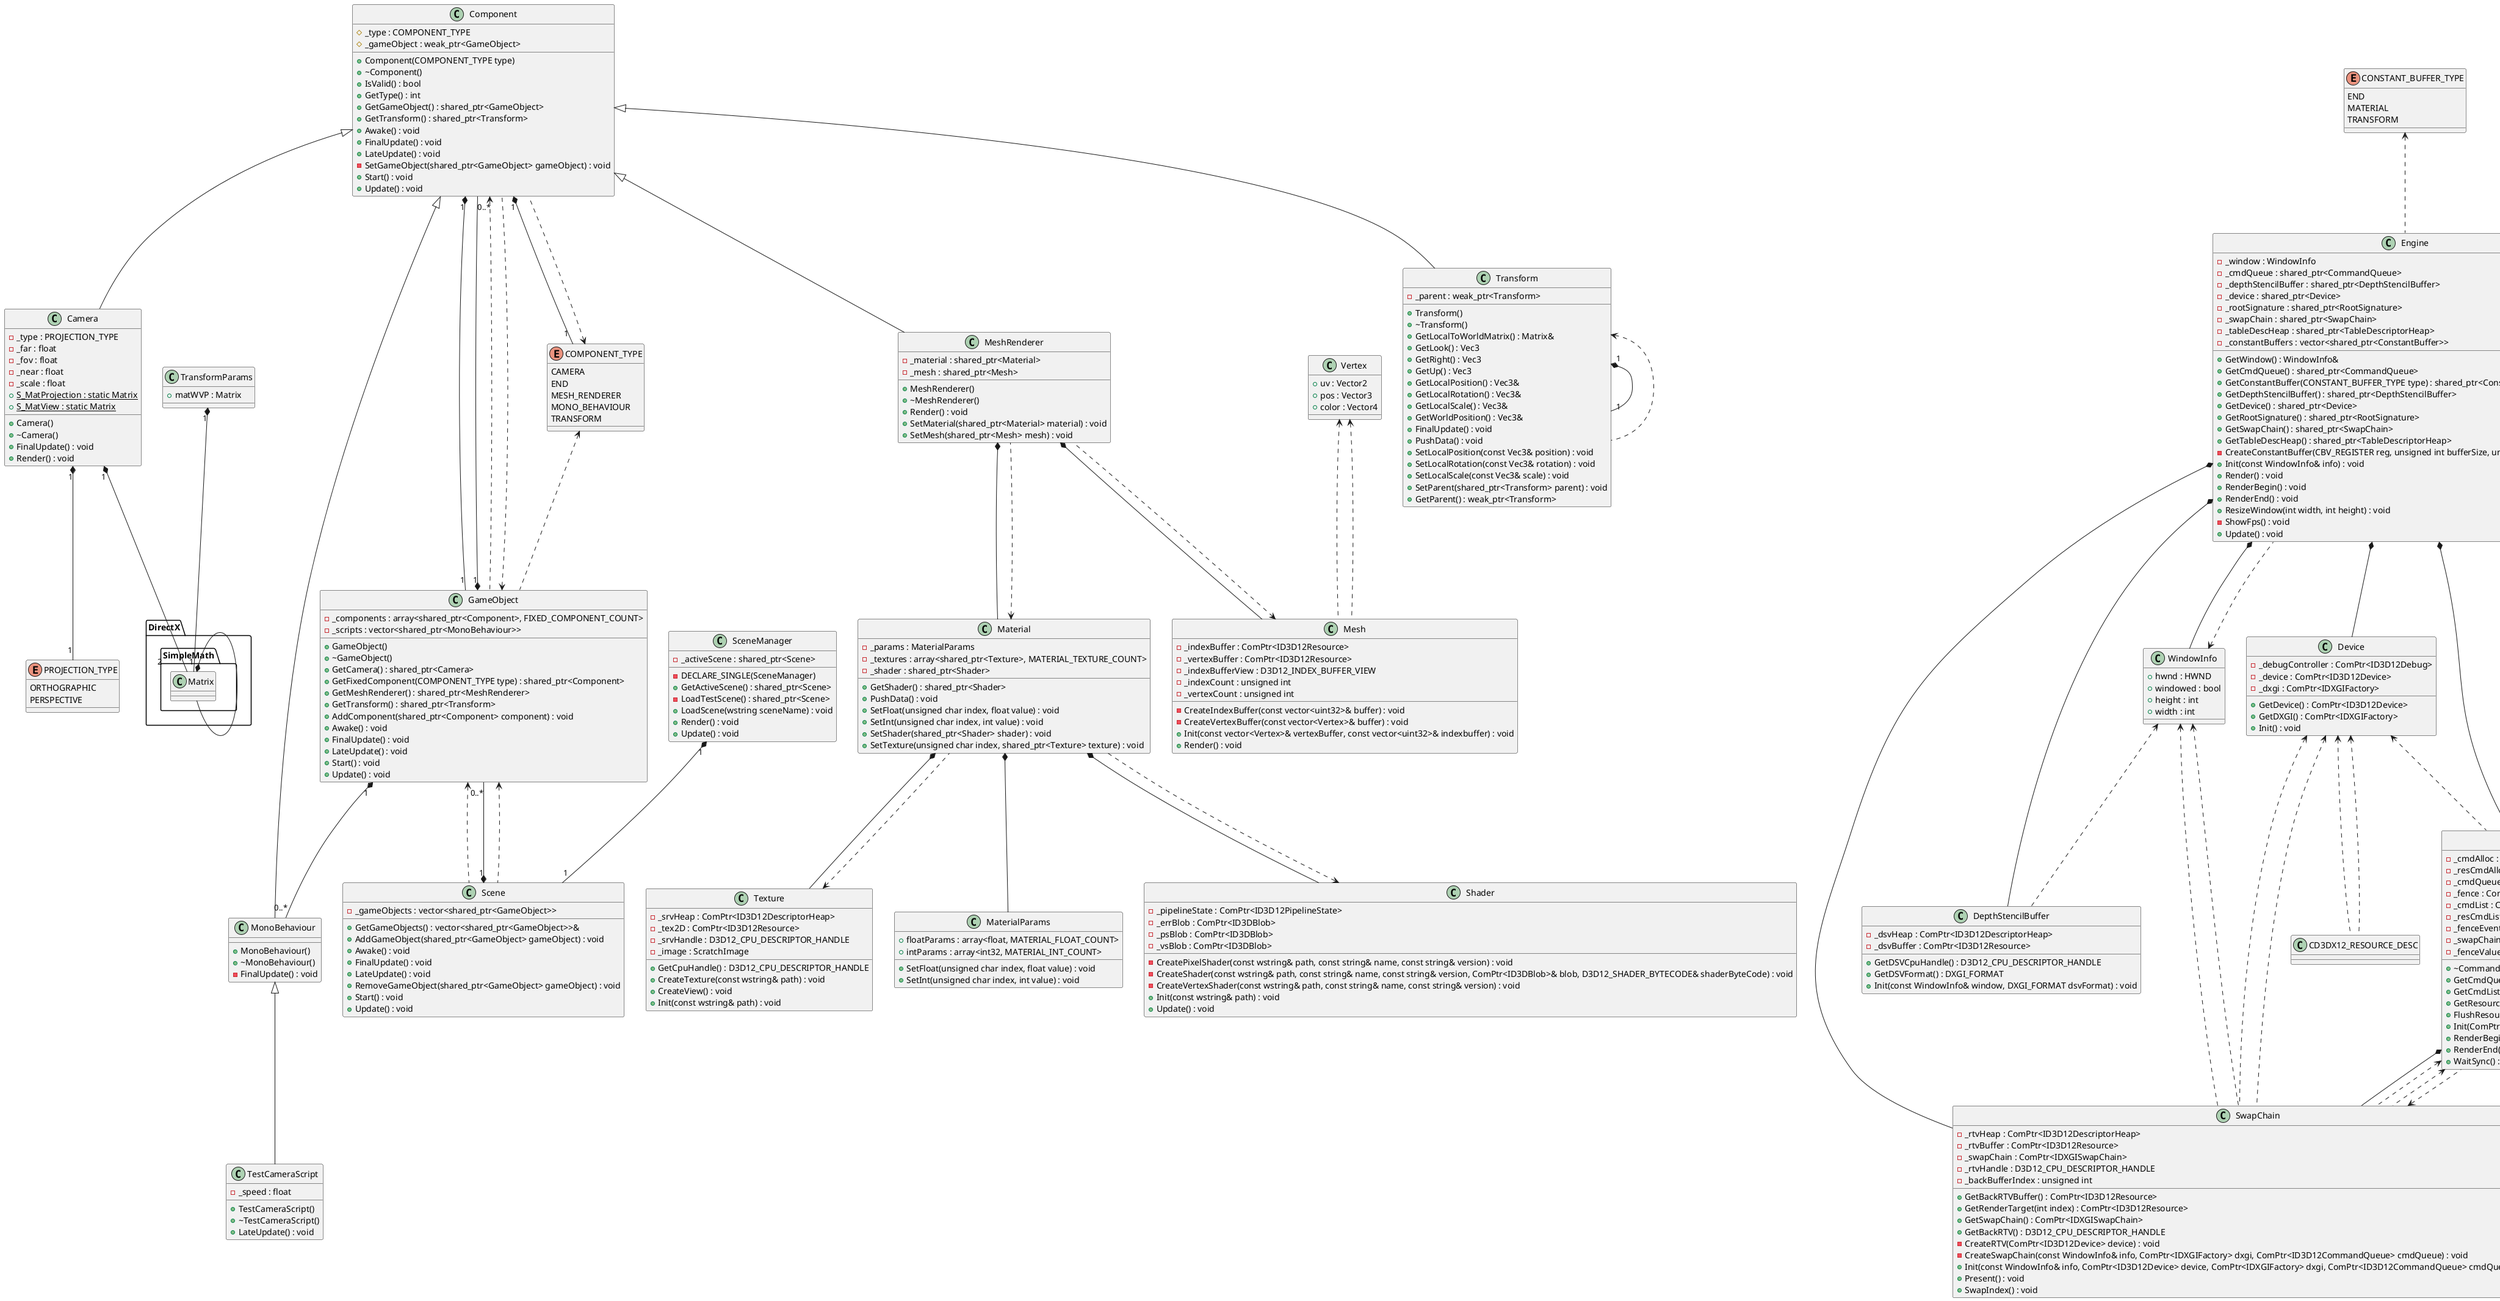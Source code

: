 @startuml





/' Objects '/

class Camera {
	+Camera()
	+~Camera()
	-_type : PROJECTION_TYPE
	-_far : float
	-_fov : float
	-_near : float
	-_scale : float
	+{static} S_MatProjection : static Matrix
	+{static} S_MatView : static Matrix
	+FinalUpdate() : void
	+Render() : void
}


class CommandQueue {
	+~CommandQueue()
	-_cmdAlloc : ComPtr<ID3D12CommandAllocator>
	-_resCmdAlloc : ComPtr<ID3D12CommandAllocator>
	+GetCmdQueue() : ComPtr<ID3D12CommandQueue>
	-_cmdQueue : ComPtr<ID3D12CommandQueue>
	-_fence : ComPtr<ID3D12Fence>
	+GetCmdList() : ComPtr<ID3D12GraphicsCommandList>
	+GetResourceCmdList() : ComPtr<ID3D12GraphicsCommandList>
	-_cmdList : ComPtr<ID3D12GraphicsCommandList>
	-_resCmdList : ComPtr<ID3D12GraphicsCommandList>
	-_fenceEvent : HANDLE
	-_swapChain : shared_ptr<SwapChain>
	-_fenceValue : unsigned int
	+FlushResourceCommandQueue() : void
	+Init(ComPtr<ID3D12Device> device, shared_ptr<SwapChain> swapChain) : void
	+RenderBegin(const D3D12_VIEWPORT* vp, const D3D12_RECT* rect) : void
	+RenderEnd() : void
	+WaitSync() : void
}


class Component {
	+Component(COMPONENT_TYPE type)
	+~Component()
	#_type : COMPONENT_TYPE
	+IsValid() : bool
	+GetType() : int
	+GetGameObject() : shared_ptr<GameObject>
	+GetTransform() : shared_ptr<Transform>
	+Awake() : void
	+FinalUpdate() : void
	+LateUpdate() : void
	-SetGameObject(shared_ptr<GameObject> gameObject) : void
	+Start() : void
	+Update() : void
	#_gameObject : weak_ptr<GameObject>
}


class ConstantBuffer {
	+ConstantBuffer()
	+~ConstantBuffer()
	-_mappedBuffer : BYTE*
	-_cbvHeap : ComPtr<ID3D12DescriptorHeap>
	-_cbvBuffer : ComPtr<ID3D12Resource>
	+GetCpuHandle(unsigned int index) : D3D12_CPU_DESCRIPTOR_HANDLE
	+GetGpuVirtualAddress(unsigned int index) : D3D12_GPU_VIRTUAL_ADDRESS
	-_currentIndex : unsigned int
	-_elementCount : unsigned int
	-_elementSize : unsigned int
	-_handleIncrementSize : unsigned int
	+Clear() : void
	-CreateBuffer() : void
	-CreateView() : void
	+Init(CBV_REGISTER reg, unsigned int size, unsigned int count) : void
	+PushData(void* buffer, unsigned int size) : void
}


class DepthStencilBuffer {
	-_dsvHeap : ComPtr<ID3D12DescriptorHeap>
	-_dsvBuffer : ComPtr<ID3D12Resource>
	+GetDSVCpuHandle() : D3D12_CPU_DESCRIPTOR_HANDLE
	+GetDSVFormat() : DXGI_FORMAT
	+Init(const WindowInfo& window, DXGI_FORMAT dsvFormat) : void
}


class Device {
	-_debugController : ComPtr<ID3D12Debug>
	+GetDevice() : ComPtr<ID3D12Device>
	-_device : ComPtr<ID3D12Device>
	+GetDXGI() : ComPtr<IDXGIFactory>
	-_dxgi : ComPtr<IDXGIFactory>
	+Init() : void
}


class Engine {
	-_window : WindowInfo
	+GetWindow() : WindowInfo&
	+GetCmdQueue() : shared_ptr<CommandQueue>
	-_cmdQueue : shared_ptr<CommandQueue>
	+GetConstantBuffer(CONSTANT_BUFFER_TYPE type) : shared_ptr<ConstantBuffer>
	+GetDepthStencilBuffer() : shared_ptr<DepthStencilBuffer>
	-_depthStencilBuffer : shared_ptr<DepthStencilBuffer>
	+GetDevice() : shared_ptr<Device>
	-_device : shared_ptr<Device>
	+GetRootSignature() : shared_ptr<RootSignature>
	-_rootSignature : shared_ptr<RootSignature>
	+GetSwapChain() : shared_ptr<SwapChain>
	-_swapChain : shared_ptr<SwapChain>
	+GetTableDescHeap() : shared_ptr<TableDescriptorHeap>
	-_tableDescHeap : shared_ptr<TableDescriptorHeap>
	-_constantBuffers : vector<shared_ptr<ConstantBuffer>>
	-CreateConstantBuffer(CBV_REGISTER reg, unsigned int bufferSize, unsigned int count) : void
	+Init(const WindowInfo& info) : void
	+Render() : void
	+RenderBegin() : void
	+RenderEnd() : void
	+ResizeWindow(int width, int height) : void
	-ShowFps() : void
	+Update() : void
}


class GameObject {
	+GameObject()
	+~GameObject()
	-_components : array<shared_ptr<Component>, FIXED_COMPONENT_COUNT>
	+GetCamera() : shared_ptr<Camera>
	+GetFixedComponent(COMPONENT_TYPE type) : shared_ptr<Component>
	+GetMeshRenderer() : shared_ptr<MeshRenderer>
	+GetTransform() : shared_ptr<Transform>
	-_scripts : vector<shared_ptr<MonoBehaviour>>
	+AddComponent(shared_ptr<Component> component) : void
	+Awake() : void
	+FinalUpdate() : void
	+LateUpdate() : void
	+Start() : void
	+Update() : void
}


class Input {
	-DECLARE_SINGLE(Input)
	-_hwnd : HWND
	+GetButton(KEY_TYPE key) : bool
	+GetButtonDown(KEY_TYPE key) : bool
	+GetButtonUp(KEY_TYPE key) : bool
	-GetState(KEY_TYPE key) : int
	-_states : vector<KEY_STATE>
	+Init(HWND hwnd) : void
	+Update() : void
}


class Material {
	-_params : MaterialParams
	-_textures : array<shared_ptr<Texture>, MATERIAL_TEXTURE_COUNT>
	+GetShader() : shared_ptr<Shader>
	-_shader : shared_ptr<Shader>
	+PushData() : void
	+SetFloat(unsigned char index, float value) : void
	+SetInt(unsigned char index, int value) : void
	+SetShader(shared_ptr<Shader> shader) : void
	+SetTexture(unsigned char index, shared_ptr<Texture> texture) : void
}


class Mesh {
	-_indexBuffer : ComPtr<ID3D12Resource>
	-_vertexBuffer : ComPtr<ID3D12Resource>
	-_indexBufferView : D3D12_INDEX_BUFFER_VIEW
	-_indexCount : unsigned int
	-_vertexCount : unsigned int
	-CreateIndexBuffer(const vector<uint32>& buffer) : void
	-CreateVertexBuffer(const vector<Vertex>& buffer) : void
	+Init(const vector<Vertex>& vertexBuffer, const vector<uint32>& indexbuffer) : void
	+Render() : void
}


class MeshRenderer {
	+MeshRenderer()
	+~MeshRenderer()
	-_material : shared_ptr<Material>
	-_mesh : shared_ptr<Mesh>
	+Render() : void
	+SetMaterial(shared_ptr<Material> material) : void
	+SetMesh(shared_ptr<Mesh> mesh) : void
}


class MonoBehaviour {
	+MonoBehaviour()
	+~MonoBehaviour()
	-FinalUpdate() : void
}


class RootSignature {
	+GetSignature() : ComPtr<ID3D12RootSignature>
	-_signature : ComPtr<ID3D12RootSignature>
	-_samplerDesc : D3D12_STATIC_SAMPLER_DESC
	-CreateRootSignature() : void
	-CreateSamplerDesc() : void
	+Init() : void
}


class Scene {
	-_gameObjects : vector<shared_ptr<GameObject>>
	+GetGameObjects() : vector<shared_ptr<GameObject>>&
	+AddGameObject(shared_ptr<GameObject> gameObject) : void
	+Awake() : void
	+FinalUpdate() : void
	+LateUpdate() : void
	+RemoveGameObject(shared_ptr<GameObject> gameObject) : void
	+Start() : void
	+Update() : void
}


class SceneManager {
	-DECLARE_SINGLE(SceneManager)
	+GetActiveScene() : shared_ptr<Scene>
	-LoadTestScene() : shared_ptr<Scene>
	-_activeScene : shared_ptr<Scene>
	+LoadScene(wstring sceneName) : void
	+Render() : void
	+Update() : void
}


class Shader {
	-_pipelineState : ComPtr<ID3D12PipelineState>
	-_errBlob : ComPtr<ID3DBlob>
	-_psBlob : ComPtr<ID3DBlob>
	-_vsBlob : ComPtr<ID3DBlob>
	-CreatePixelShader(const wstring& path, const string& name, const string& version) : void
	-CreateShader(const wstring& path, const string& name, const string& version, ComPtr<ID3DBlob>& blob, D3D12_SHADER_BYTECODE& shaderByteCode) : void
	-CreateVertexShader(const wstring& path, const string& name, const string& version) : void
	+Init(const wstring& path) : void
	+Update() : void
}


class SwapChain {
	-_rtvHeap : ComPtr<ID3D12DescriptorHeap>
	+GetBackRTVBuffer() : ComPtr<ID3D12Resource>
	+GetRenderTarget(int index) : ComPtr<ID3D12Resource>
	-_rtvBuffer : ComPtr<ID3D12Resource>
	+GetSwapChain() : ComPtr<IDXGISwapChain>
	-_swapChain : ComPtr<IDXGISwapChain>
	+GetBackRTV() : D3D12_CPU_DESCRIPTOR_HANDLE
	-_rtvHandle : D3D12_CPU_DESCRIPTOR_HANDLE
	-_backBufferIndex : unsigned int
	-CreateRTV(ComPtr<ID3D12Device> device) : void
	-CreateSwapChain(const WindowInfo& info, ComPtr<IDXGIFactory> dxgi, ComPtr<ID3D12CommandQueue> cmdQueue) : void
	+Init(const WindowInfo& info, ComPtr<ID3D12Device> device, ComPtr<IDXGIFactory> dxgi, ComPtr<ID3D12CommandQueue> cmdQueue) : void
	+Present() : void
	+SwapIndex() : void
}


class TableDescriptorHeap {
	+GetDescriptorHeap() : ComPtr<ID3D12DescriptorHeap>
	-_descHeap : ComPtr<ID3D12DescriptorHeap>
	-GetCPUHandle(unsigned char reg) : D3D12_CPU_DESCRIPTOR_HANDLE
	+GetCPUHandle(CBV_REGISTER reg) : D3D12_CPU_DESCRIPTOR_HANDLE
	+GetCPUHandle(SRV_REGISTER reg) : D3D12_CPU_DESCRIPTOR_HANDLE
	-_groupCount : uint64_t
	-_groupSize : uint64_t
	-_handleSize : uint64_t
	-_currentGroupIndex : unsigned int
	+Clear() : void
	+CommitTable() : void
	+Init(unsigned int count) : void
	+SetCBV(D3D12_CPU_DESCRIPTOR_HANDLE srcHandle, CBV_REGISTER reg) : void
	+SetSRV(D3D12_CPU_DESCRIPTOR_HANDLE srcHandle, SRV_REGISTER reg) : void
}


class TestCameraScript {
	+TestCameraScript()
	+~TestCameraScript()
	-_speed : float
	+LateUpdate() : void
}


class Texture {
	-_srvHeap : ComPtr<ID3D12DescriptorHeap>
	-_tex2D : ComPtr<ID3D12Resource>
	+GetCpuHandle() : D3D12_CPU_DESCRIPTOR_HANDLE
	-_srvHandle : D3D12_CPU_DESCRIPTOR_HANDLE
	-_image : ScratchImage
	+CreateTexture(const wstring& path) : void
	+CreateView() : void
	+Init(const wstring& path) : void
}


class Timer {
	-DECLARE_SINGLE(Timer)
	+GetDeltaTime() : float
	-_deltaTime : float
	-_frameTime : float
	-_frequency : uint64_t
	-_prevCount : uint64_t
	+GetFps() : unsigned int
	-_fps : unsigned int
	-_frameCount : unsigned int
	+Init() : void
	+Update() : void
}


class Transform {
	+Transform()
	+~Transform()
	+GetLocalToWorldMatrix() : Matrix&
	+GetLook() : Vec3
	+GetRight() : Vec3
	+GetUp() : Vec3
	+GetLocalPosition() : Vec3&
	+GetLocalRotation() : Vec3&
	+GetLocalScale() : Vec3&
	+GetWorldPosition() : Vec3&
	+FinalUpdate() : void
	+PushData() : void
	+SetLocalPosition(const Vec3& position) : void
	+SetLocalRotation(const Vec3& rotation) : void
	+SetLocalScale(const Vec3& scale) : void
	+SetParent(shared_ptr<Transform> parent) : void
	+GetParent() : weak_ptr<Transform>
	-_parent : weak_ptr<Transform>
}


enum CBV_REGISTER {
	END
	b0
	b1
	b2
	b3
	b4
}


enum COMPONENT_TYPE {
	CAMERA
	END
	MESH_RENDERER
	MONO_BEHAVIOUR
	TRANSFORM
}


enum CONSTANT_BUFFER_TYPE {
	END
	MATERIAL
	TRANSFORM
}


enum KEY_STATE {
	DOWN
	END
	NONE
	PRESS
	UP
}


enum KEY_TYPE {
	A
	D
	DOWN
	E
	LEFT
	Q
	RIGHT
	S
	UP
	W
}


enum PROJECTION_TYPE {
	ORTHOGRAPHIC
	PERSPECTIVE
}


enum SRV_REGISTER {
	END
	t0
	t1
	t2
	t3
	t4
}


enum empty {
	KEY_STATE_COUNT
	KEY_TYPE_COUNT
}


enum empty {
	FIXED_COMPONENT_COUNT
}


enum empty {
	MATERIAL_FLOAT_COUNT
	MATERIAL_INT_COUNT
	MATERIAL_TEXTURE_COUNT
}


enum empty {
	CONSTANT_BUFFER_COUNT
}


enum empty {
	CBV_REGISTER_COUNT
	REGISTER_COUNT
	SRV_REGISTER_COUNT
	SWAP_CHAIN_BUFFER_COUNT
}

/'
class CD3DX12_BLEND_DESC {
	+CD3DX12_BLEND_DESC()
	+CD3DX12_BLEND_DESC(const D3D12_BLEND_DESC& o)
	+CD3DX12_BLEND_DESC(CD3DX12_DEFAULT)
	+operatorconstD3D12_BLEND_DESC&() {query}
	+~CD3DX12_BLEND_DESC()
}


class CD3DX12_BOX {
	+CD3DX12_BOX()
	+CD3DX12_BOX(const D3D12_BOX& o)
	+CD3DX12_BOX(LONG Left, LONG Right)
	+CD3DX12_BOX(LONG Left, LONG Top, LONG Right, LONG Bottom)
	+CD3DX12_BOX(LONG Left, LONG Top, LONG Front, LONG Right, LONG Bottom, LONG Back)
	+operatorconstD3D12_BOX&() {query}
	+~CD3DX12_BOX()
}


class CD3DX12_CLEAR_VALUE {
	+CD3DX12_CLEAR_VALUE()
	+CD3DX12_CLEAR_VALUE(const D3D12_CLEAR_VALUE& o)
	+CD3DX12_CLEAR_VALUE(DXGI_FORMAT format, const FLOAT color)
	+CD3DX12_CLEAR_VALUE(DXGI_FORMAT format, FLOAT depth, UINT8 stencil)
	+operatorconstD3D12_CLEAR_VALUE&() {query}
}


class CD3DX12_CPU_DESCRIPTOR_HANDLE {
	+CD3DX12_CPU_DESCRIPTOR_HANDLE()
	+CD3DX12_CPU_DESCRIPTOR_HANDLE(const D3D12_CPU_DESCRIPTOR_HANDLE& o)
	+CD3DX12_CPU_DESCRIPTOR_HANDLE(CD3DX12_DEFAULT)
	+CD3DX12_CPU_DESCRIPTOR_HANDLE(_In_ const D3D12_CPU_DESCRIPTOR_HANDLE& other, INT offsetScaledByIncrementSize)
	+CD3DX12_CPU_DESCRIPTOR_HANDLE(_In_ const D3D12_CPU_DESCRIPTOR_HANDLE& other, INT offsetInDescriptors, UINT descriptorIncrementSize)
	+Offset(INT offsetInDescriptors, UINT descriptorIncrementSize) : CD3DX12_CPU_DESCRIPTOR_HANDLE&
	+Offset(INT offsetScaledByIncrementSize) : CD3DX12_CPU_DESCRIPTOR_HANDLE&
	+operator=(const D3D12_CPU_DESCRIPTOR_HANDLE& other) : CD3DX12_CPU_DESCRIPTOR_HANDLE&
	+operator!=(_In_ const D3D12_CPU_DESCRIPTOR_HANDLE& other) : bool
	+operator==(_In_ const D3D12_CPU_DESCRIPTOR_HANDLE& other) : bool
	+InitOffsetted(_In_ const D3D12_CPU_DESCRIPTOR_HANDLE& base, INT offsetScaledByIncrementSize) : void
	+InitOffsetted(_In_ const D3D12_CPU_DESCRIPTOR_HANDLE& base, INT offsetInDescriptors, UINT descriptorIncrementSize) : void
	+{static} InitOffsetted(_Out_ D3D12_CPU_DESCRIPTOR_HANDLE& handle, _In_ const D3D12_CPU_DESCRIPTOR_HANDLE& base, INT offsetScaledByIncrementSize) : void
	+{static} InitOffsetted(_Out_ D3D12_CPU_DESCRIPTOR_HANDLE& handle, _In_ const D3D12_CPU_DESCRIPTOR_HANDLE& base, INT offsetInDescriptors, UINT descriptorIncrementSize) : void
}


class CD3DX12_DEFAULT {
}


class CD3DX12_DEPTH_STENCIL_DESC {
	+CD3DX12_DEPTH_STENCIL_DESC()
	+CD3DX12_DEPTH_STENCIL_DESC(const D3D12_DEPTH_STENCIL_DESC& o)
	+CD3DX12_DEPTH_STENCIL_DESC(CD3DX12_DEFAULT)
	+CD3DX12_DEPTH_STENCIL_DESC(BOOL depthEnable, D3D12_DEPTH_WRITE_MASK depthWriteMask, D3D12_COMPARISON_FUNC depthFunc, BOOL stencilEnable, UINT8 stencilReadMask, UINT8 stencilWriteMask, D3D12_STENCIL_OP frontStencilFailOp, D3D12_STENCIL_OP frontStencilDepthFailOp, D3D12_STENCIL_OP frontStencilPassOp, D3D12_COMPARISON_FUNC frontStencilFunc, D3D12_STENCIL_OP backStencilFailOp, D3D12_STENCIL_OP backStencilDepthFailOp, D3D12_STENCIL_OP backStencilPassOp, D3D12_COMPARISON_FUNC backStencilFunc)
	+operatorconstD3D12_DEPTH_STENCIL_DESC&() {query}
	+~CD3DX12_DEPTH_STENCIL_DESC()
}


class CD3DX12_DESCRIPTOR_RANGE {
	+CD3DX12_DESCRIPTOR_RANGE()
	+CD3DX12_DESCRIPTOR_RANGE(const D3D12_DESCRIPTOR_RANGE& o)
	+CD3DX12_DESCRIPTOR_RANGE(D3D12_DESCRIPTOR_RANGE_TYPE rangeType, UINT numDescriptors, UINT baseShaderRegister, UINT registerSpace, UINT offsetInDescriptorsFromTableStart)
	+Init(D3D12_DESCRIPTOR_RANGE_TYPE rangeType, UINT numDescriptors, UINT baseShaderRegister, UINT registerSpace, UINT offsetInDescriptorsFromTableStart) : void
	+{static} Init(_Out_ D3D12_DESCRIPTOR_RANGE& range, D3D12_DESCRIPTOR_RANGE_TYPE rangeType, UINT numDescriptors, UINT baseShaderRegister, UINT registerSpace, UINT offsetInDescriptorsFromTableStart) : void
}


class CD3DX12_GPU_DESCRIPTOR_HANDLE {
	+CD3DX12_GPU_DESCRIPTOR_HANDLE()
	+CD3DX12_GPU_DESCRIPTOR_HANDLE(const D3D12_GPU_DESCRIPTOR_HANDLE& o)
	+CD3DX12_GPU_DESCRIPTOR_HANDLE(CD3DX12_DEFAULT)
	+CD3DX12_GPU_DESCRIPTOR_HANDLE(_In_ const D3D12_GPU_DESCRIPTOR_HANDLE& other, INT offsetScaledByIncrementSize)
	+CD3DX12_GPU_DESCRIPTOR_HANDLE(_In_ const D3D12_GPU_DESCRIPTOR_HANDLE& other, INT offsetInDescriptors, UINT descriptorIncrementSize)
	+Offset(INT offsetInDescriptors, UINT descriptorIncrementSize) : CD3DX12_GPU_DESCRIPTOR_HANDLE&
	+Offset(INT offsetScaledByIncrementSize) : CD3DX12_GPU_DESCRIPTOR_HANDLE&
	+operator=(const D3D12_GPU_DESCRIPTOR_HANDLE& other) : CD3DX12_GPU_DESCRIPTOR_HANDLE&
	+operator!=(_In_ const D3D12_GPU_DESCRIPTOR_HANDLE& other) : bool
	+operator==(_In_ const D3D12_GPU_DESCRIPTOR_HANDLE& other) : bool
	+InitOffsetted(_In_ const D3D12_GPU_DESCRIPTOR_HANDLE& base, INT offsetScaledByIncrementSize) : void
	+InitOffsetted(_In_ const D3D12_GPU_DESCRIPTOR_HANDLE& base, INT offsetInDescriptors, UINT descriptorIncrementSize) : void
	+{static} InitOffsetted(_Out_ D3D12_GPU_DESCRIPTOR_HANDLE& handle, _In_ const D3D12_GPU_DESCRIPTOR_HANDLE& base, INT offsetScaledByIncrementSize) : void
	+{static} InitOffsetted(_Out_ D3D12_GPU_DESCRIPTOR_HANDLE& handle, _In_ const D3D12_GPU_DESCRIPTOR_HANDLE& base, INT offsetInDescriptors, UINT descriptorIncrementSize) : void
}


class CD3DX12_HEAP_DESC {
	+CD3DX12_HEAP_DESC()
	+CD3DX12_HEAP_DESC(const D3D12_HEAP_DESC& o)
	+CD3DX12_HEAP_DESC(UINT64 size, D3D12_HEAP_PROPERTIES properties, UINT64 alignment, D3D12_HEAP_FLAGS flags)
	+CD3DX12_HEAP_DESC(UINT64 size, D3D12_HEAP_TYPE type, UINT64 alignment, D3D12_HEAP_FLAGS flags)
	+CD3DX12_HEAP_DESC(UINT64 size, D3D12_CPU_PAGE_PROPERTY cpuPageProperty, D3D12_MEMORY_POOL memoryPoolPreference, UINT64 alignment, D3D12_HEAP_FLAGS flags)
	+CD3DX12_HEAP_DESC(const D3D12_RESOURCE_ALLOCATION_INFO& resAllocInfo, D3D12_HEAP_PROPERTIES properties, D3D12_HEAP_FLAGS flags)
	+CD3DX12_HEAP_DESC(const D3D12_RESOURCE_ALLOCATION_INFO& resAllocInfo, D3D12_HEAP_TYPE type, D3D12_HEAP_FLAGS flags)
	+CD3DX12_HEAP_DESC(const D3D12_RESOURCE_ALLOCATION_INFO& resAllocInfo, D3D12_CPU_PAGE_PROPERTY cpuPageProperty, D3D12_MEMORY_POOL memoryPoolPreference, D3D12_HEAP_FLAGS flags)
	+operatorconstD3D12_HEAP_DESC&() {query}
	+IsCPUAccessible() : bool {query}
}


class CD3DX12_HEAP_PROPERTIES {
	+CD3DX12_HEAP_PROPERTIES()
	+CD3DX12_HEAP_PROPERTIES(const D3D12_HEAP_PROPERTIES& o)
	+CD3DX12_HEAP_PROPERTIES(D3D12_CPU_PAGE_PROPERTY cpuPageProperty, D3D12_MEMORY_POOL memoryPoolPreference, UINT creationNodeMask, UINT nodeMask)
	+CD3DX12_HEAP_PROPERTIES(D3D12_HEAP_TYPE type, UINT creationNodeMask, UINT nodeMask)
	+operatorconstD3D12_HEAP_PROPERTIES&() {query}
	+IsCPUAccessible() : bool {query}
}


class CD3DX12_PACKED_MIP_INFO {
	+CD3DX12_PACKED_MIP_INFO()
	+CD3DX12_PACKED_MIP_INFO(const D3D12_PACKED_MIP_INFO& o)
	+CD3DX12_PACKED_MIP_INFO(UINT8 numStandardMips, UINT8 numPackedMips, UINT numTilesForPackedMips, UINT startTileIndexInOverallResource)
	+operatorconstD3D12_PACKED_MIP_INFO&() {query}
}


class CD3DX12_RANGE {
	+CD3DX12_RANGE()
	+CD3DX12_RANGE(const D3D12_RANGE& o)
	+CD3DX12_RANGE(SIZE_T begin, SIZE_T end)
	+operatorconstD3D12_RANGE&() {query}
}


class CD3DX12_RASTERIZER_DESC {
	+CD3DX12_RASTERIZER_DESC()
	+CD3DX12_RASTERIZER_DESC(const D3D12_RASTERIZER_DESC& o)
	+CD3DX12_RASTERIZER_DESC(CD3DX12_DEFAULT)
	+CD3DX12_RASTERIZER_DESC(D3D12_FILL_MODE fillMode, D3D12_CULL_MODE cullMode, BOOL frontCounterClockwise, INT depthBias, FLOAT depthBiasClamp, FLOAT slopeScaledDepthBias, BOOL depthClipEnable, BOOL multisampleEnable, BOOL antialiasedLineEnable, UINT forcedSampleCount, D3D12_CONSERVATIVE_RASTERIZATION_MODE conservativeRaster)
	+operatorconstD3D12_RASTERIZER_DESC&() {query}
	+~CD3DX12_RASTERIZER_DESC()
}


class CD3DX12_RECT {
	+CD3DX12_RECT()
	+CD3DX12_RECT(const D3D12_RECT& o)
	+CD3DX12_RECT(LONG Left, LONG Top, LONG Right, LONG Bottom)
	+operatorconstD3D12_RECT&() {query}
	+~CD3DX12_RECT()
}


class CD3DX12_RESOURCE_ALLOCATION_INFO {
	+CD3DX12_RESOURCE_ALLOCATION_INFO()
	+CD3DX12_RESOURCE_ALLOCATION_INFO(const D3D12_RESOURCE_ALLOCATION_INFO& o)
	+CD3DX12_RESOURCE_ALLOCATION_INFO(UINT64 size, UINT64 alignment)
	+operatorconstD3D12_RESOURCE_ALLOCATION_INFO&() {query}
}


class CD3DX12_RESOURCE_BARRIER {
	+CD3DX12_RESOURCE_BARRIER()
	+CD3DX12_RESOURCE_BARRIER(const D3D12_RESOURCE_BARRIER& o)
	+operatorconstD3D12_RESOURCE_BARRIER&() {query}
	+{static} Aliasing(_In_ ID3D12Resource* pResourceBefore, _In_ ID3D12Resource* pResourceAfter) : CD3DX12_RESOURCE_BARRIER
	+{static} Transition(_In_ ID3D12Resource* pResource, D3D12_RESOURCE_STATES stateBefore, D3D12_RESOURCE_STATES stateAfter, UINT subresource, D3D12_RESOURCE_BARRIER_FLAGS flags) : CD3DX12_RESOURCE_BARRIER
	+{static} UAV(_In_ ID3D12Resource* pResource) : CD3DX12_RESOURCE_BARRIER
}


class CD3DX12_RESOURCE_DESC {
	+CD3DX12_RESOURCE_DESC()
	+CD3DX12_RESOURCE_DESC(const D3D12_RESOURCE_DESC& o)
	+CD3DX12_RESOURCE_DESC(D3D12_RESOURCE_DIMENSION dimension, UINT64 alignment, UINT64 width, UINT height, UINT16 depthOrArraySize, UINT16 mipLevels, DXGI_FORMAT format, UINT sampleCount, UINT sampleQuality, D3D12_TEXTURE_LAYOUT layout, D3D12_RESOURCE_FLAGS flags)
	+operatorconstD3D12_RESOURCE_DESC&() {query}
	+{static} Buffer(const D3D12_RESOURCE_ALLOCATION_INFO& resAllocInfo, D3D12_RESOURCE_FLAGS flags) : CD3DX12_RESOURCE_DESC
	+{static} Buffer(UINT64 width, D3D12_RESOURCE_FLAGS flags, UINT64 alignment) : CD3DX12_RESOURCE_DESC
	+{static} Tex1D(DXGI_FORMAT format, UINT64 width, UINT16 arraySize, UINT16 mipLevels, D3D12_RESOURCE_FLAGS flags, D3D12_TEXTURE_LAYOUT layout, UINT64 alignment) : CD3DX12_RESOURCE_DESC
	+{static} Tex2D(DXGI_FORMAT format, UINT64 width, UINT height, UINT16 arraySize, UINT16 mipLevels, UINT sampleCount, UINT sampleQuality, D3D12_RESOURCE_FLAGS flags, D3D12_TEXTURE_LAYOUT layout, UINT64 alignment) : CD3DX12_RESOURCE_DESC
	+{static} Tex3D(DXGI_FORMAT format, UINT64 width, UINT height, UINT16 depth, UINT16 mipLevels, D3D12_RESOURCE_FLAGS flags, D3D12_TEXTURE_LAYOUT layout, UINT64 alignment) : CD3DX12_RESOURCE_DESC
	+CalcSubresource(UINT MipSlice, UINT ArraySlice, UINT PlaneSlice) : UINT
	+Subresources(_In_ ID3D12Device* pDevice) : UINT {query}
	+ArraySize() : UINT16 {query}
	+Depth() : UINT16 {query}
	+PlaneCount(_In_ ID3D12Device* pDevice) : UINT8 {query}
}


class CD3DX12_ROOT_CONSTANTS {
	+CD3DX12_ROOT_CONSTANTS()
	+CD3DX12_ROOT_CONSTANTS(const D3D12_ROOT_CONSTANTS& o)
	+CD3DX12_ROOT_CONSTANTS(UINT num32BitValues, UINT shaderRegister, UINT registerSpace)
	+Init(UINT num32BitValues, UINT shaderRegister, UINT registerSpace) : void
	+{static} Init(_Out_ D3D12_ROOT_CONSTANTS& rootConstants, UINT num32BitValues, UINT shaderRegister, UINT registerSpace) : void
}


class CD3DX12_ROOT_DESCRIPTOR {
	+CD3DX12_ROOT_DESCRIPTOR()
	+CD3DX12_ROOT_DESCRIPTOR(const D3D12_ROOT_DESCRIPTOR& o)
	+CD3DX12_ROOT_DESCRIPTOR(UINT shaderRegister, UINT registerSpace)
	+Init(UINT shaderRegister, UINT registerSpace) : void
	+{static} Init(_Out_ D3D12_ROOT_DESCRIPTOR& table, UINT shaderRegister, UINT registerSpace) : void
}


class CD3DX12_ROOT_DESCRIPTOR_TABLE {
	+CD3DX12_ROOT_DESCRIPTOR_TABLE()
	+CD3DX12_ROOT_DESCRIPTOR_TABLE(const D3D12_ROOT_DESCRIPTOR_TABLE& o)
	+CD3DX12_ROOT_DESCRIPTOR_TABLE(UINT numDescriptorRanges, _In_reads_opt_ ( numDescriptorRanges ) const D3D12_DESCRIPTOR_RANGE* _pDescriptorRanges)
	+Init(UINT numDescriptorRanges, _In_reads_ ( numDescriptorRanges ) const D3D12_DESCRIPTOR_RANGE* _pDescriptorRanges) : void
	+{static} Init(_Out_ D3D12_ROOT_DESCRIPTOR_TABLE& rootDescriptorTable, UINT numDescriptorRanges, _In_reads_opt_ ( numDescriptorRanges ) const D3D12_DESCRIPTOR_RANGE* _pDescriptorRanges) : void
}


class CD3DX12_ROOT_PARAMETER {
	+CD3DX12_ROOT_PARAMETER()
	+CD3DX12_ROOT_PARAMETER(const D3D12_ROOT_PARAMETER& o)
	+{static} InitAsConstantBufferView(_Out_ D3D12_ROOT_PARAMETER& rootParam, UINT shaderRegister, UINT registerSpace, D3D12_SHADER_VISIBILITY visibility) : void
	+InitAsConstantBufferView(UINT shaderRegister, UINT registerSpace, D3D12_SHADER_VISIBILITY visibility) : void
	+{static} InitAsConstants(_Out_ D3D12_ROOT_PARAMETER& rootParam, UINT num32BitValues, UINT shaderRegister, UINT registerSpace, D3D12_SHADER_VISIBILITY visibility) : void
	+InitAsConstants(UINT num32BitValues, UINT shaderRegister, UINT registerSpace, D3D12_SHADER_VISIBILITY visibility) : void
	+{static} InitAsDescriptorTable(_Out_ D3D12_ROOT_PARAMETER& rootParam, UINT numDescriptorRanges, _In_reads_ ( numDescriptorRanges ) const D3D12_DESCRIPTOR_RANGE* pDescriptorRanges, D3D12_SHADER_VISIBILITY visibility) : void
	+InitAsDescriptorTable(UINT numDescriptorRanges, _In_reads_ ( numDescriptorRanges ) const D3D12_DESCRIPTOR_RANGE* pDescriptorRanges, D3D12_SHADER_VISIBILITY visibility) : void
	+{static} InitAsShaderResourceView(_Out_ D3D12_ROOT_PARAMETER& rootParam, UINT shaderRegister, UINT registerSpace, D3D12_SHADER_VISIBILITY visibility) : void
	+InitAsShaderResourceView(UINT shaderRegister, UINT registerSpace, D3D12_SHADER_VISIBILITY visibility) : void
	+{static} InitAsUnorderedAccessView(_Out_ D3D12_ROOT_PARAMETER& rootParam, UINT shaderRegister, UINT registerSpace, D3D12_SHADER_VISIBILITY visibility) : void
	+InitAsUnorderedAccessView(UINT shaderRegister, UINT registerSpace, D3D12_SHADER_VISIBILITY visibility) : void
}


class CD3DX12_ROOT_SIGNATURE_DESC {
	+CD3DX12_ROOT_SIGNATURE_DESC()
	+CD3DX12_ROOT_SIGNATURE_DESC(const D3D12_ROOT_SIGNATURE_DESC& o)
	+CD3DX12_ROOT_SIGNATURE_DESC(UINT numParameters, _In_reads_opt_ ( numParameters ) const D3D12_ROOT_PARAMETER* _pParameters, UINT numStaticSamplers, _In_reads_opt_ ( numStaticSamplers ) const D3D12_STATIC_SAMPLER_DESC* _pStaticSamplers, D3D12_ROOT_SIGNATURE_FLAGS flags)
	+CD3DX12_ROOT_SIGNATURE_DESC(CD3DX12_DEFAULT)
	+Init(UINT numParameters, _In_reads_opt_ ( numParameters ) const D3D12_ROOT_PARAMETER* _pParameters, UINT numStaticSamplers, _In_reads_opt_ ( numStaticSamplers ) const D3D12_STATIC_SAMPLER_DESC* _pStaticSamplers, D3D12_ROOT_SIGNATURE_FLAGS flags) : void
	+{static} Init(_Out_ D3D12_ROOT_SIGNATURE_DESC& desc, UINT numParameters, _In_reads_opt_ ( numParameters ) const D3D12_ROOT_PARAMETER* _pParameters, UINT numStaticSamplers, _In_reads_opt_ ( numStaticSamplers ) const D3D12_STATIC_SAMPLER_DESC* _pStaticSamplers, D3D12_ROOT_SIGNATURE_FLAGS flags) : void
}


class CD3DX12_STATIC_SAMPLER_DESC {
	+CD3DX12_STATIC_SAMPLER_DESC()
	+CD3DX12_STATIC_SAMPLER_DESC(const D3D12_STATIC_SAMPLER_DESC& o)
	+CD3DX12_STATIC_SAMPLER_DESC(UINT shaderRegister, D3D12_FILTER filter, D3D12_TEXTURE_ADDRESS_MODE addressU, D3D12_TEXTURE_ADDRESS_MODE addressV, D3D12_TEXTURE_ADDRESS_MODE addressW, FLOAT mipLODBias, UINT maxAnisotropy, D3D12_COMPARISON_FUNC comparisonFunc, D3D12_STATIC_BORDER_COLOR borderColor, FLOAT minLOD, FLOAT maxLOD, D3D12_SHADER_VISIBILITY shaderVisibility, UINT registerSpace)
	+{static} Init(_Out_ D3D12_STATIC_SAMPLER_DESC& samplerDesc, UINT shaderRegister, D3D12_FILTER filter, D3D12_TEXTURE_ADDRESS_MODE addressU, D3D12_TEXTURE_ADDRESS_MODE addressV, D3D12_TEXTURE_ADDRESS_MODE addressW, FLOAT mipLODBias, UINT maxAnisotropy, D3D12_COMPARISON_FUNC comparisonFunc, D3D12_STATIC_BORDER_COLOR borderColor, FLOAT minLOD, FLOAT maxLOD, D3D12_SHADER_VISIBILITY shaderVisibility, UINT registerSpace) : void
	+Init(UINT shaderRegister, D3D12_FILTER filter, D3D12_TEXTURE_ADDRESS_MODE addressU, D3D12_TEXTURE_ADDRESS_MODE addressV, D3D12_TEXTURE_ADDRESS_MODE addressW, FLOAT mipLODBias, UINT maxAnisotropy, D3D12_COMPARISON_FUNC comparisonFunc, D3D12_STATIC_BORDER_COLOR borderColor, FLOAT minLOD, FLOAT maxLOD, D3D12_SHADER_VISIBILITY shaderVisibility, UINT registerSpace) : void
}


class CD3DX12_SUBRESOURCE_FOOTPRINT {
	+CD3DX12_SUBRESOURCE_FOOTPRINT()
	+CD3DX12_SUBRESOURCE_FOOTPRINT(const D3D12_SUBRESOURCE_FOOTPRINT& o)
	+CD3DX12_SUBRESOURCE_FOOTPRINT(DXGI_FORMAT format, UINT width, UINT height, UINT depth, UINT rowPitch)
	+CD3DX12_SUBRESOURCE_FOOTPRINT(const D3D12_RESOURCE_DESC& resDesc, UINT rowPitch)
	+operatorconstD3D12_SUBRESOURCE_FOOTPRINT&() {query}
}


class CD3DX12_SUBRESOURCE_TILING {
	+CD3DX12_SUBRESOURCE_TILING()
	+CD3DX12_SUBRESOURCE_TILING(const D3D12_SUBRESOURCE_TILING& o)
	+CD3DX12_SUBRESOURCE_TILING(UINT widthInTiles, UINT16 heightInTiles, UINT16 depthInTiles, UINT startTileIndexInOverallResource)
	+operatorconstD3D12_SUBRESOURCE_TILING&() {query}
}


class CD3DX12_TEXTURE_COPY_LOCATION {
	+CD3DX12_TEXTURE_COPY_LOCATION()
	+CD3DX12_TEXTURE_COPY_LOCATION(const D3D12_TEXTURE_COPY_LOCATION& o)
	+CD3DX12_TEXTURE_COPY_LOCATION(ID3D12Resource* pRes)
	+CD3DX12_TEXTURE_COPY_LOCATION(ID3D12Resource* pRes, D3D12_PLACED_SUBRESOURCE_FOOTPRINT const& Footprint)
	+CD3DX12_TEXTURE_COPY_LOCATION(ID3D12Resource* pRes, UINT Sub)
}


class CD3DX12_TILED_RESOURCE_COORDINATE {
	+CD3DX12_TILED_RESOURCE_COORDINATE()
	+CD3DX12_TILED_RESOURCE_COORDINATE(const D3D12_TILED_RESOURCE_COORDINATE& o)
	+CD3DX12_TILED_RESOURCE_COORDINATE(UINT x, UINT y, UINT z, UINT subresource)
	+operatorconstD3D12_TILED_RESOURCE_COORDINATE&() {query}
}


class CD3DX12_TILE_REGION_SIZE {
	+CD3DX12_TILE_REGION_SIZE()
	+CD3DX12_TILE_REGION_SIZE(const D3D12_TILE_REGION_SIZE& o)
	+CD3DX12_TILE_REGION_SIZE(UINT numTiles, BOOL useBox, UINT width, UINT16 height, UINT16 depth)
	+operatorconstD3D12_TILE_REGION_SIZE&() {query}
}


class CD3DX12_TILE_SHAPE {
	+CD3DX12_TILE_SHAPE()
	+CD3DX12_TILE_SHAPE(const D3D12_TILE_SHAPE& o)
	+CD3DX12_TILE_SHAPE(UINT widthInTexels, UINT heightInTexels, UINT depthInTexels)
	+operatorconstD3D12_TILE_SHAPE&() {query}
}
'/

class MaterialParams {
	+floatParams : array<float, MATERIAL_FLOAT_COUNT>
	+intParams : array<int32, MATERIAL_INT_COUNT>
	+SetFloat(unsigned char index, float value) : void
	+SetInt(unsigned char index, int value) : void
}


class TransformParams {
	+matWVP : Matrix
}


class Vertex {
	+uv : Vector2
	+pos : Vector3
	+color : Vector4
}


class WindowInfo {
	+hwnd : HWND
	+windowed : bool
	+height : int
	+width : int
}

/'
namespace std {
	class lessDirectX::SimpleMath::Color <template<>> {
		+operator()(const DirectX::SimpleMath::Color& C1, const DirectX::SimpleMath::Color& C2) : bool {query}
	}

	class lessDirectX::SimpleMath::Matrix <template<>> {
		+operator()(const DirectX::SimpleMath::Matrix& M1, const DirectX::SimpleMath::Matrix& M2) : bool {query}
	}

	class lessDirectX::SimpleMath::Plane <template<>> {
		+operator()(const DirectX::SimpleMath::Plane& P1, const DirectX::SimpleMath::Plane& P2) : bool {query}
	}

	class lessDirectX::SimpleMath::Quaternion <template<>> {
		+operator()(const DirectX::SimpleMath::Quaternion& Q1, const DirectX::SimpleMath::Quaternion& Q2) : bool {query}
	}

	class lessDirectX::SimpleMath::Ray <template<>> {
		+operator()(const DirectX::SimpleMath::Ray& R1, const DirectX::SimpleMath::Ray& R2) : bool {query}
	}

	class lessDirectX::SimpleMath::Rectangle <template<>> {
		+operator()(const DirectX::SimpleMath::Rectangle& r1, const DirectX::SimpleMath::Rectangle& r2) : bool {query}
	}

	class lessDirectX::SimpleMath::Vector2 <template<>> {
		+operator()(const DirectX::SimpleMath::Vector2& V1, const DirectX::SimpleMath::Vector2& V2) : bool {query}
	}

	class lessDirectX::SimpleMath::Vector3 <template<>> {
		+operator()(const DirectX::SimpleMath::Vector3& V1, const DirectX::SimpleMath::Vector3& V2) : bool {query}
	}

	class lessDirectX::SimpleMath::Vector4 <template<>> {
		+operator()(const DirectX::SimpleMath::Vector4& V1, const DirectX::SimpleMath::Vector4& V2) : bool {query}
	}

	class lessDirectX::SimpleMath::Viewport <template<>> {
		+operator()(const DirectX::SimpleMath::Viewport& vp1, const DirectX::SimpleMath::Viewport& vp2) : bool {query}
	}
}


namespace DirectX {
	namespace SimpleMath {
		class Ray {
			+Ray()
			+Ray(const Vector3& pos, const Vector3& dir)
			+Ray(const Ray &)
			+Ray(Ray& &)
			+operator=(const Ray &) : Ray&
			+operator=(Ray& &) : Ray&
			+direction : Vector3
			+position : Vector3
			+Intersects(const BoundingSphere& sphere, _Out_ float& Dist) : bool {query}
			+Intersects(const BoundingBox& box, _Out_ float& Dist) : bool {query}
			+Intersects(const Vector3& tri0, const Vector3& tri1, const Vector3& tri2, _Out_ float& Dist) : bool {query}
			+Intersects(const Plane& plane, _Out_ float& Dist) : bool {query}
			+operator!=(const Ray& r) : bool {query}
			+operator==(const Ray& r) : bool {query}
		}

		class Viewport {
			+Viewport()
			+Viewport(float ix, float iy, float iw, float ih, float iminz, float imaxz)
			+Viewport(const RECT& rct)
			+Viewport(const D3D11_VIEWPORT& vp)
			+Viewport(const D3D12_VIEWPORT& vp)
			+Viewport(const Viewport &)
			+Viewport(Viewport& &)
			+operatorD3D11_VIEWPORT()
			+operatorD3D12_VIEWPORT()
			+Get11() : D3D11_VIEWPORT* {query}
			+Get12() : D3D12_VIEWPORT* {query}
			+{static} ComputeDisplayArea(DXGI_SCALING scaling, UINT backBufferWidth, UINT backBufferHeight, int outputWidth, int outputHeight) : RECT __cdecl
			+{static} ComputeTitleSafeArea(UINT backBufferWidth, UINT backBufferHeight) : RECT __cdecl
			+Project(const Vector3& p, const Matrix& proj, const Matrix& view, const Matrix& world) : Vector3 {query}
			+Unproject(const Vector3& p, const Matrix& proj, const Matrix& view, const Matrix& world) : Vector3 {query}
			+operator=(const D3D11_VIEWPORT& vp) : Viewport&
			+operator=(const D3D12_VIEWPORT& vp) : Viewport&
			+operator=(const Viewport &) : Viewport&
			+operator=(Viewport& &) : Viewport&
			+operator=(const RECT& rct) : Viewport&
			+operator!=(const Viewport& vp) : bool {query}
			+operator==(const Viewport& vp) : bool {query}
			+AspectRatio() : float {query}
			+height : float
			+maxDepth : float
			+minDepth : float
			+width : float
			+x : float
			+y : float
			+Project(const Vector3& p, const Matrix& proj, const Matrix& view, const Matrix& world, Vector3& result) : void {query}
			+Unproject(const Vector3& p, const Matrix& proj, const Matrix& view, const Matrix& world, Vector3& result) : void {query}
		}

		class Color {
			+Color()
			+Color(float _r, float _g, float _b)
			+Color(float _r, float _g, float _b, float _a)
			+Color(const Vector3& clr)
			+Color(const Vector4& clr)
			+Color(_In_reads_ ( 4 ) const float* pArray)
			+Color(FXMVECTOR V)
			+Color(const XMFLOAT4& c)
			+Color(const XMVECTORF32& F)
			+Color(const DirectX::PackedVector::XMCOLOR& Packed)
			+Color(const DirectX::PackedVector::XMUBYTEN4& Packed)
			+Color(const Color &)
			+Color(Color& &)
			+operatorXMVECTOR() {query}
			+operatorconstfloat*() {query}
			+{static} Lerp(const Color& c1, const Color& c2, float t) : Color
			+{static} Modulate(const Color& c1, const Color& c2) : Color
			+operator+() : Color {query}
			+operator-() : Color {query}
			+operator*=(const Color& c) : Color&
			+operator*=(float S) : Color&
			+operator+=(const Color& c) : Color&
			+operator-=(const Color& c) : Color&
			+operator/=(const Color& c) : Color&
			+operator=(const Color &) : Color&
			+operator=(Color& &) : Color&
			+operator=(const XMVECTORF32& F) : Color&
			+operator=(const DirectX::PackedVector::XMCOLOR& Packed) : Color&
			+operator=(const DirectX::PackedVector::XMUBYTEN4& Packed) : Color&
			+BGRA() : DirectX::PackedVector::XMCOLOR {query}
			+RGBA() : DirectX::PackedVector::XMUBYTEN4 {query}
			+ToVector3() : Vector3 {query}
			+ToVector4() : Vector4 {query}
			+operator!=(const Color& c) : bool {query}
			+operator==(const Color& c) : bool {query}
			+A() : float {query}
			+B() : float {query}
			+G() : float {query}
			+R() : float {query}
			+A(float a) : void
			+AdjustContrast(float contrast) : void
			+AdjustContrast(float contrast, Color& result) : void {query}
			+AdjustSaturation(float sat) : void
			+AdjustSaturation(float sat, Color& result) : void {query}
			+B(float b) : void
			+G(float g) : void
			+{static} Lerp(const Color& c1, const Color& c2, float t, Color& result) : void
			+{static} Modulate(const Color& c1, const Color& c2, Color& result) : void
			+Negate() : void
			+Negate(Color& result) : void {query}
			+Premultiply() : void
			+Premultiply(Color& result) : void {query}
			+R(float r) : void
			+Saturate() : void
			+Saturate(Color& result) : void {query}
		}

		class Matrix {
			+Matrix()
			+Matrix(float m00, float m01, float m02, float m03, float m10, float m11, float m12, float m13, float m20, float m21, float m22, float m23, float m30, float m31, float m32, float m33)
			+Matrix(const Vector3& r0, const Vector3& r1, const Vector3& r2)
			+Matrix(const Vector4& r0, const Vector4& r1, const Vector4& r2, const Vector4& r3)
			+Matrix(const XMFLOAT4X4& M)
			+Matrix(const XMFLOAT3X3& M)
			+Matrix(const XMFLOAT4X3& M)
			+Matrix(_In_reads_ ( 16 ) const float* pArray)
			+Matrix(CXMMATRIX M)
			+Matrix(const Matrix &)
			+Matrix(Matrix& &)
			+operatorXMMATRIX() {query}
			+{static} CreateBillboard(const Vector3& object, const Vector3& cameraPosition, const Vector3& cameraUp, _In_opt_ const Vector3* cameraForward) : Matrix
			+{static} CreateConstrainedBillboard(const Vector3& object, const Vector3& cameraPosition, const Vector3& rotateAxis, _In_opt_ const Vector3* cameraForward, _In_opt_ const Vector3* objectForward) : Matrix
			+{static} CreateFromAxisAngle(const Vector3& axis, float angle) : Matrix
			+{static} CreateFromQuaternion(const Quaternion& quat) : Matrix
			+{static} CreateFromYawPitchRoll(float yaw, float pitch, float roll) : Matrix
			+{static} CreateLookAt(const Vector3& position, const Vector3& target, const Vector3& up) : Matrix
			+{static} CreateOrthographic(float width, float height, float zNearPlane, float zFarPlane) : Matrix
			+{static} CreateOrthographicOffCenter(float left, float right, float bottom, float top, float zNearPlane, float zFarPlane) : Matrix
			+{static} CreatePerspective(float width, float height, float nearPlane, float farPlane) : Matrix
			+{static} CreatePerspectiveFieldOfView(float fov, float aspectRatio, float nearPlane, float farPlane) : Matrix
			+{static} CreatePerspectiveOffCenter(float left, float right, float bottom, float top, float nearPlane, float farPlane) : Matrix
			+{static} CreateReflection(const Plane& plane) : Matrix
			+{static} CreateRotationX(float radians) : Matrix
			+{static} CreateRotationY(float radians) : Matrix
			+{static} CreateRotationZ(float radians) : Matrix
			+{static} CreateScale(const Vector3& scales) : Matrix
			+{static} CreateScale(float xs, float ys, float zs) : Matrix
			+{static} CreateScale(float scale) : Matrix
			+{static} CreateShadow(const Vector3& lightDir, const Plane& plane) : Matrix
			+{static} CreateTranslation(const Vector3& position) : Matrix
			+{static} CreateTranslation(float x, float y, float z) : Matrix
			+{static} CreateWorld(const Vector3& position, const Vector3& forward, const Vector3& up) : Matrix
			+Invert() : Matrix {query}
			+{static} Lerp(const Matrix& M1, const Matrix& M2, float t) : Matrix
			+{static} Transform(const Matrix& M, const Quaternion& rotation) : Matrix
			+Transpose() : Matrix {query}
			+operator+() : Matrix {query}
			+operator-() : Matrix {query}
			+operator*=(const Matrix& M) : Matrix&
			+operator*=(float S) : Matrix&
			+operator+=(const Matrix& M) : Matrix&
			+operator-=(const Matrix& M) : Matrix&
			+operator/=(float S) : Matrix&
			+operator/=(const Matrix& M) : Matrix&
			+operator=(const Matrix &) : Matrix&
			+operator=(Matrix& &) : Matrix&
			+operator=(const XMFLOAT3X3& M) : Matrix&
			+operator=(const XMFLOAT4X3& M) : Matrix&
			+Backward() : Vector3 {query}
			+Down() : Vector3 {query}
			+Forward() : Vector3 {query}
			+Left() : Vector3 {query}
			+Right() : Vector3 {query}
			+Translation() : Vector3 {query}
			+Up() : Vector3 {query}
			+Decompose(Vector3& scale, Quaternion& rotation, Vector3& translation) : bool
			+operator!=(const Matrix& M) : bool {query}
			+operator==(const Matrix& M) : bool {query}
			+Determinant() : float {query}
			+{static} Identity : static const Matrix
			+Backward(const Vector3& v) : void
			+Down(const Vector3& v) : void
			+Forward(const Vector3& v) : void
			+Invert(Matrix& result) : void {query}
			+Left(const Vector3& v) : void
			+{static} Lerp(const Matrix& M1, const Matrix& M2, float t, Matrix& result) : void
			+Right(const Vector3& v) : void
			+{static} Transform(const Matrix& M, const Quaternion& rotation, Matrix& result) : void
			+Translation(const Vector3& v) : void
			+Transpose(Matrix& result) : void {query}
			+Up(const Vector3& v) : void
		}

		class Plane {
			+Plane()
			+Plane(float ix, float iy, float iz, float iw)
			+Plane(const Vector3& normal, float d)
			+Plane(const Vector3& point1, const Vector3& point2, const Vector3& point3)
			+Plane(const Vector3& point, const Vector3& normal)
			+Plane(const Vector4& v)
			+Plane(_In_reads_ ( 4 ) const float* pArray)
			+Plane(FXMVECTOR V)
			+Plane(const XMFLOAT4& p)
			+Plane(const XMVECTORF32& F)
			+Plane(const Plane &)
			+Plane(Plane& &)
			+operatorXMVECTOR() {query}
			+{static} Transform(const Plane& plane, const Matrix& M) : Plane
			+{static} Transform(const Plane& plane, const Quaternion& rotation) : Plane
			+operator=(const Plane &) : Plane&
			+operator=(Plane& &) : Plane&
			+operator=(const XMVECTORF32& F) : Plane&
			+Normal() : Vector3 {query}
			+operator!=(const Plane& p) : bool {query}
			+operator==(const Plane& p) : bool {query}
			+D() : float {query}
			+Dot(const Vector4& v) : float {query}
			+DotCoordinate(const Vector3& position) : float {query}
			+DotNormal(const Vector3& normal) : float {query}
			+D(float d) : void
			+Normal(const Vector3& normal) : void
			+Normalize() : void
			+Normalize(Plane& result) : void {query}
			+{static} Transform(const Plane& plane, const Matrix& M, Plane& result) : void
			+{static} Transform(const Plane& plane, const Quaternion& rotation, Plane& result) : void
		}

		class Quaternion {
			+Quaternion()
			+Quaternion(float ix, float iy, float iz, float iw)
			+Quaternion(const Vector3& v, float scalar)
			+Quaternion(const Vector4& v)
			+Quaternion(_In_reads_ ( 4 ) const float* pArray)
			+Quaternion(FXMVECTOR V)
			+Quaternion(const XMFLOAT4& q)
			+Quaternion(const XMVECTORF32& F)
			+Quaternion(const Quaternion &)
			+Quaternion(Quaternion& &)
			+operatorXMVECTOR() {query}
			+{static} Concatenate(const Quaternion& q1, const Quaternion& q2) : Quaternion
			+{static} CreateFromAxisAngle(const Vector3& axis, float angle) : Quaternion
			+{static} CreateFromRotationMatrix(const Matrix& M) : Quaternion
			+{static} CreateFromYawPitchRoll(float yaw, float pitch, float roll) : Quaternion
			+{static} Lerp(const Quaternion& q1, const Quaternion& q2, float t) : Quaternion
			+{static} Slerp(const Quaternion& q1, const Quaternion& q2, float t) : Quaternion
			+operator+() : Quaternion {query}
			+operator-() : Quaternion {query}
			+operator*=(const Quaternion& q) : Quaternion&
			+operator*=(float S) : Quaternion&
			+operator+=(const Quaternion& q) : Quaternion&
			+operator-=(const Quaternion& q) : Quaternion&
			+operator/=(const Quaternion& q) : Quaternion&
			+operator=(const Quaternion &) : Quaternion&
			+operator=(Quaternion& &) : Quaternion&
			+operator=(const XMVECTORF32& F) : Quaternion&
			+operator!=(const Quaternion& q) : bool {query}
			+operator==(const Quaternion& q) : bool {query}
			+Dot(const Quaternion& Q) : float {query}
			+Length() : float {query}
			+LengthSquared() : float {query}
			+{static} Identity : static const Quaternion
			+{static} Concatenate(const Quaternion& q1, const Quaternion& q2, Quaternion& result) : void
			+Conjugate() : void
			+Conjugate(Quaternion& result) : void {query}
			+Inverse(Quaternion& result) : void {query}
			+{static} Lerp(const Quaternion& q1, const Quaternion& q2, float t, Quaternion& result) : void
			+Normalize() : void
			+Normalize(Quaternion& result) : void {query}
			+{static} Slerp(const Quaternion& q1, const Quaternion& q2, float t, Quaternion& result) : void
		}

		class Rectangle {
			+Rect()
			+Rectangle()
			+Rectangle(long ix, long iy, long iw, long ih)
			+Rectangle(const RECT& rct)
			+Rectangle(const Rectangle &)
			+Rectangle(Rectangle& &)
			+operatorRECT()
			+{static} Intersect(const RECT& rcta, const RECT& rctb) : RECT
			+{static} Union(const RECT& rcta, const RECT& rctb) : RECT
			+{static} Intersect(const Rectangle& ra, const Rectangle& rb) : Rectangle
			+{static} Union(const Rectangle& ra, const Rectangle& rb) : Rectangle
			+operator=(const Rectangle &) : Rectangle&
			+operator=(Rectangle& &) : Rectangle&
			+operator=(_In_ const RECT& rct) : Rectangle&
			+Center() : Vector2 {query}
			+Location() : Vector2 {query}
			+Contains(long ix, long iy) : bool {query}
			+Contains(const Vector2& point) : bool {query}
			+Contains(const Rectangle& r) : bool {query}
			+Contains(const RECT& rct) : bool {query}
			+Intersects(const Rectangle& r) : bool {query}
			+Intersects(const RECT& rct) : bool {query}
			+IsEmpty() : bool {query}
			+operator!=(const Rectangle& r) : bool {query}
			+operator!=(const RECT& rct) : bool {query}
			+operator==(const Rectangle& r) : bool {query}
			+operator==(const RECT& rct) : bool {query}
			+height : long
			+width : long
			+x : long
			+y : long
			+Inflate(long horizAmount, long vertAmount) : void
			+Offset(long ox, long oy) : void
		}

		class Vector2 {
			+Vector2()
			+Vector2(float ix)
			+Vector2(float ix, float iy)
			+Vector2(_In_reads_ ( 2 ) const float* pArray)
			+Vector2(FXMVECTOR V)
			+Vector2(const XMFLOAT2& V)
			+Vector2(const XMVECTORF32& F)
			+Vector2(const Vector2 &)
			+Vector2(Vector2& &)
			+operatorXMVECTOR() {query}
			+{static} Barycentric(const Vector2& v1, const Vector2& v2, const Vector2& v3, float f, float g) : Vector2
			+{static} CatmullRom(const Vector2& v1, const Vector2& v2, const Vector2& v3, const Vector2& v4, float t) : Vector2
			+Cross(const Vector2& V) : Vector2 {query}
			+{static} Hermite(const Vector2& v1, const Vector2& t1, const Vector2& v2, const Vector2& t2, float t) : Vector2
			+{static} Lerp(const Vector2& v1, const Vector2& v2, float t) : Vector2
			+{static} Max(const Vector2& v1, const Vector2& v2) : Vector2
			+{static} Min(const Vector2& v1, const Vector2& v2) : Vector2
			+{static} Reflect(const Vector2& ivec, const Vector2& nvec) : Vector2
			+{static} Refract(const Vector2& ivec, const Vector2& nvec, float refractionIndex) : Vector2
			+{static} SmoothStep(const Vector2& v1, const Vector2& v2, float t) : Vector2
			+{static} Transform(const Vector2& v, const Quaternion& quat) : Vector2
			+{static} Transform(const Vector2& v, const Matrix& m) : Vector2
			+{static} TransformNormal(const Vector2& v, const Matrix& m) : Vector2
			+operator+() : Vector2 {query}
			+operator-() : Vector2 {query}
			+operator*=(const Vector2& V) : Vector2&
			+operator*=(float S) : Vector2&
			+operator+=(const Vector2& V) : Vector2&
			+operator-=(const Vector2& V) : Vector2&
			+operator/=(float S) : Vector2&
			+operator=(const Vector2 &) : Vector2&
			+operator=(Vector2& &) : Vector2&
			+operator=(const XMVECTORF32& F) : Vector2&
			+InBounds(const Vector2& Bounds) : bool {query}
			+operator!=(const Vector2& V) : bool {query}
			+operator==(const Vector2& V) : bool {query}
			+{static} Distance(const Vector2& v1, const Vector2& v2) : float
			+{static} DistanceSquared(const Vector2& v1, const Vector2& v2) : float
			+Dot(const Vector2& V) : float {query}
			+Length() : float {query}
			+LengthSquared() : float {query}
			+{static} One : static const Vector2
			+{static} UnitX : static const Vector2
			+{static} UnitY : static const Vector2
			+{static} Zero : static const Vector2
			+{static} Barycentric(const Vector2& v1, const Vector2& v2, const Vector2& v3, float f, float g, Vector2& result) : void
			+{static} CatmullRom(const Vector2& v1, const Vector2& v2, const Vector2& v3, const Vector2& v4, float t, Vector2& result) : void
			+Clamp(const Vector2& vmin, const Vector2& vmax) : void
			+Clamp(const Vector2& vmin, const Vector2& vmax, Vector2& result) : void {query}
			+Cross(const Vector2& V, Vector2& result) : void {query}
			+{static} Hermite(const Vector2& v1, const Vector2& t1, const Vector2& v2, const Vector2& t2, float t, Vector2& result) : void
			+{static} Lerp(const Vector2& v1, const Vector2& v2, float t, Vector2& result) : void
			+{static} Max(const Vector2& v1, const Vector2& v2, Vector2& result) : void
			+{static} Min(const Vector2& v1, const Vector2& v2, Vector2& result) : void
			+Normalize() : void
			+Normalize(Vector2& result) : void {query}
			+{static} Reflect(const Vector2& ivec, const Vector2& nvec, Vector2& result) : void
			+{static} Refract(const Vector2& ivec, const Vector2& nvec, float refractionIndex, Vector2& result) : void
			+{static} SmoothStep(const Vector2& v1, const Vector2& v2, float t, Vector2& result) : void
			+{static} Transform(const Vector2& v, const Quaternion& quat, Vector2& result) : void
			+{static} Transform(const Vector2& v, const Matrix& m, Vector2& result) : void
			+{static} Transform(_In_reads_ ( count ) const Vector2* varray, size_t count, const Matrix& m, _Out_writes_ ( count ) Vector2* resultArray) : void
			+{static} Transform(const Vector2& v, const Matrix& m, Vector4& result) : void
			+{static} Transform(_In_reads_ ( count ) const Vector2* varray, size_t count, const Matrix& m, _Out_writes_ ( count ) Vector4* resultArray) : void
			+{static} TransformNormal(const Vector2& v, const Matrix& m, Vector2& result) : void
			+{static} TransformNormal(_In_reads_ ( count ) const Vector2* varray, size_t count, const Matrix& m, _Out_writes_ ( count ) Vector2* resultArray) : void
		}

		class Vector3 {
			+Vector3()
			+Vector3(float ix)
			+Vector3(float ix, float iy, float iz)
			+Vector3(_In_reads_ ( 3 ) const float* pArray)
			+Vector3(FXMVECTOR V)
			+Vector3(const XMFLOAT3& V)
			+Vector3(const XMVECTORF32& F)
			+Vector3(const Vector3 &)
			+Vector3(Vector3& &)
			+operatorXMVECTOR() {query}
			+{static} Barycentric(const Vector3& v1, const Vector3& v2, const Vector3& v3, float f, float g) : Vector3
			+{static} CatmullRom(const Vector3& v1, const Vector3& v2, const Vector3& v3, const Vector3& v4, float t) : Vector3
			+Cross(const Vector3& V) : Vector3 {query}
			+{static} Hermite(const Vector3& v1, const Vector3& t1, const Vector3& v2, const Vector3& t2, float t) : Vector3
			+{static} Lerp(const Vector3& v1, const Vector3& v2, float t) : Vector3
			+{static} Max(const Vector3& v1, const Vector3& v2) : Vector3
			+{static} Min(const Vector3& v1, const Vector3& v2) : Vector3
			+{static} Reflect(const Vector3& ivec, const Vector3& nvec) : Vector3
			+{static} Refract(const Vector3& ivec, const Vector3& nvec, float refractionIndex) : Vector3
			+{static} SmoothStep(const Vector3& v1, const Vector3& v2, float t) : Vector3
			+{static} Transform(const Vector3& v, const Quaternion& quat) : Vector3
			+{static} Transform(const Vector3& v, const Matrix& m) : Vector3
			+{static} TransformNormal(const Vector3& v, const Matrix& m) : Vector3
			+operator+() : Vector3 {query}
			+operator-() : Vector3 {query}
			+operator*=(const Vector3& V) : Vector3&
			+operator*=(float S) : Vector3&
			+operator+=(const Vector3& V) : Vector3&
			+operator-=(const Vector3& V) : Vector3&
			+operator/=(float S) : Vector3&
			+operator=(const Vector3 &) : Vector3&
			+operator=(Vector3& &) : Vector3&
			+operator=(const XMVECTORF32& F) : Vector3&
			+InBounds(const Vector3& Bounds) : bool {query}
			+operator!=(const Vector3& V) : bool {query}
			+operator==(const Vector3& V) : bool {query}
			+{static} Distance(const Vector3& v1, const Vector3& v2) : float
			+{static} DistanceSquared(const Vector3& v1, const Vector3& v2) : float
			+Dot(const Vector3& V) : float {query}
			+Length() : float {query}
			+LengthSquared() : float {query}
			+{static} Backward : static const Vector3
			+{static} Down : static const Vector3
			+{static} Forward : static const Vector3
			+{static} Left : static const Vector3
			+{static} One : static const Vector3
			+{static} Right : static const Vector3
			+{static} UnitX : static const Vector3
			+{static} UnitY : static const Vector3
			+{static} UnitZ : static const Vector3
			+{static} Up : static const Vector3
			+{static} Zero : static const Vector3
			+{static} Barycentric(const Vector3& v1, const Vector3& v2, const Vector3& v3, float f, float g, Vector3& result) : void
			+{static} CatmullRom(const Vector3& v1, const Vector3& v2, const Vector3& v3, const Vector3& v4, float t, Vector3& result) : void
			+Clamp(const Vector3& vmin, const Vector3& vmax) : void
			+Clamp(const Vector3& vmin, const Vector3& vmax, Vector3& result) : void {query}
			+Cross(const Vector3& V, Vector3& result) : void {query}
			+{static} Hermite(const Vector3& v1, const Vector3& t1, const Vector3& v2, const Vector3& t2, float t, Vector3& result) : void
			+{static} Lerp(const Vector3& v1, const Vector3& v2, float t, Vector3& result) : void
			+{static} Max(const Vector3& v1, const Vector3& v2, Vector3& result) : void
			+{static} Min(const Vector3& v1, const Vector3& v2, Vector3& result) : void
			+Normalize() : void
			+Normalize(Vector3& result) : void {query}
			+{static} Reflect(const Vector3& ivec, const Vector3& nvec, Vector3& result) : void
			+{static} Refract(const Vector3& ivec, const Vector3& nvec, float refractionIndex, Vector3& result) : void
			+{static} SmoothStep(const Vector3& v1, const Vector3& v2, float t, Vector3& result) : void
			+{static} Transform(const Vector3& v, const Quaternion& quat, Vector3& result) : void
			+{static} Transform(const Vector3& v, const Matrix& m, Vector3& result) : void
			+{static} Transform(_In_reads_ ( count ) const Vector3* varray, size_t count, const Matrix& m, _Out_writes_ ( count ) Vector3* resultArray) : void
			+{static} Transform(const Vector3& v, const Matrix& m, Vector4& result) : void
			+{static} Transform(_In_reads_ ( count ) const Vector3* varray, size_t count, const Matrix& m, _Out_writes_ ( count ) Vector4* resultArray) : void
			+{static} TransformNormal(const Vector3& v, const Matrix& m, Vector3& result) : void
			+{static} TransformNormal(_In_reads_ ( count ) const Vector3* varray, size_t count, const Matrix& m, _Out_writes_ ( count ) Vector3* resultArray) : void
		}

		class Vector4 {
			+Vector4()
			+Vector4(float ix)
			+Vector4(float ix, float iy, float iz, float iw)
			+Vector4(_In_reads_ ( 4 ) const float* pArray)
			+Vector4(FXMVECTOR V)
			+Vector4(const XMFLOAT4& V)
			+Vector4(const XMVECTORF32& F)
			+Vector4(const Vector4 &)
			+Vector4(Vector4& &)
			+operatorXMVECTOR() {query}
			+{static} Barycentric(const Vector4& v1, const Vector4& v2, const Vector4& v3, float f, float g) : Vector4
			+{static} CatmullRom(const Vector4& v1, const Vector4& v2, const Vector4& v3, const Vector4& v4, float t) : Vector4
			+Cross(const Vector4& v1, const Vector4& v2) : Vector4 {query}
			+{static} Hermite(const Vector4& v1, const Vector4& t1, const Vector4& v2, const Vector4& t2, float t) : Vector4
			+{static} Lerp(const Vector4& v1, const Vector4& v2, float t) : Vector4
			+{static} Max(const Vector4& v1, const Vector4& v2) : Vector4
			+{static} Min(const Vector4& v1, const Vector4& v2) : Vector4
			+{static} Reflect(const Vector4& ivec, const Vector4& nvec) : Vector4
			+{static} Refract(const Vector4& ivec, const Vector4& nvec, float refractionIndex) : Vector4
			+{static} SmoothStep(const Vector4& v1, const Vector4& v2, float t) : Vector4
			+{static} Transform(const Vector2& v, const Quaternion& quat) : Vector4
			+{static} Transform(const Vector3& v, const Quaternion& quat) : Vector4
			+{static} Transform(const Vector4& v, const Quaternion& quat) : Vector4
			+{static} Transform(const Vector4& v, const Matrix& m) : Vector4
			+operator+() : Vector4 {query}
			+operator-() : Vector4 {query}
			+operator*=(const Vector4& V) : Vector4&
			+operator*=(float S) : Vector4&
			+operator+=(const Vector4& V) : Vector4&
			+operator-=(const Vector4& V) : Vector4&
			+operator/=(float S) : Vector4&
			+operator=(const Vector4 &) : Vector4&
			+operator=(Vector4& &) : Vector4&
			+operator=(const XMVECTORF32& F) : Vector4&
			+InBounds(const Vector4& Bounds) : bool {query}
			+operator!=(const Vector4& V) : bool {query}
			+operator==(const Vector4& V) : bool {query}
			+{static} Distance(const Vector4& v1, const Vector4& v2) : float
			+{static} DistanceSquared(const Vector4& v1, const Vector4& v2) : float
			+Dot(const Vector4& V) : float {query}
			+Length() : float {query}
			+LengthSquared() : float {query}
			+{static} One : static const Vector4
			+{static} UnitW : static const Vector4
			+{static} UnitX : static const Vector4
			+{static} UnitY : static const Vector4
			+{static} UnitZ : static const Vector4
			+{static} Zero : static const Vector4
			+{static} Barycentric(const Vector4& v1, const Vector4& v2, const Vector4& v3, float f, float g, Vector4& result) : void
			+{static} CatmullRom(const Vector4& v1, const Vector4& v2, const Vector4& v3, const Vector4& v4, float t, Vector4& result) : void
			+Clamp(const Vector4& vmin, const Vector4& vmax) : void
			+Clamp(const Vector4& vmin, const Vector4& vmax, Vector4& result) : void {query}
			+Cross(const Vector4& v1, const Vector4& v2, Vector4& result) : void {query}
			+{static} Hermite(const Vector4& v1, const Vector4& t1, const Vector4& v2, const Vector4& t2, float t, Vector4& result) : void
			+{static} Lerp(const Vector4& v1, const Vector4& v2, float t, Vector4& result) : void
			+{static} Max(const Vector4& v1, const Vector4& v2, Vector4& result) : void
			+{static} Min(const Vector4& v1, const Vector4& v2, Vector4& result) : void
			+Normalize() : void
			+Normalize(Vector4& result) : void {query}
			+{static} Reflect(const Vector4& ivec, const Vector4& nvec, Vector4& result) : void
			+{static} Refract(const Vector4& ivec, const Vector4& nvec, float refractionIndex, Vector4& result) : void
			+{static} SmoothStep(const Vector4& v1, const Vector4& v2, float t, Vector4& result) : void
			+{static} Transform(const Vector2& v, const Quaternion& quat, Vector4& result) : void
			+{static} Transform(const Vector3& v, const Quaternion& quat, Vector4& result) : void
			+{static} Transform(const Vector4& v, const Quaternion& quat, Vector4& result) : void
			+{static} Transform(const Vector4& v, const Matrix& m, Vector4& result) : void
			+{static} Transform(_In_reads_ ( count ) const Vector4* varray, size_t count, const Matrix& m, _Out_writes_ ( count ) Vector4* resultArray) : void
		}
	}
}
'/




/' Inheritance relationships '/

.Component <|-- .Camera


.Component <|-- .MeshRenderer


.Component <|-- .MonoBehaviour


.Component <|-- .Transform


.MonoBehaviour <|-- .TestCameraScript





/' Aggregation relationships '/

.Camera "1" *-- "2          " DirectX.SimpleMath.Matrix


.Camera "1" *-- "1" .PROJECTION_TYPE


.CommandQueue *-- .SwapChain


.Component "1" *-- "1 " .COMPONENT_TYPE


.Component "1" *-- "1" .GameObject


.Engine *-- .CommandQueue


.Engine *-- .ConstantBuffer


.Engine *-- .DepthStencilBuffer


.Engine *-- .Device


.Engine *-- .RootSignature


.Engine *-- .SwapChain


.Engine *-- .TableDescriptorHeap


.Engine *-- .WindowInfo


.GameObject "1" *-- "0..*" .Component


.GameObject "1" *-- "0..*" .MonoBehaviour


.Input *-- .KEY_STATE


.Material *-- .MaterialParams


.Material *-- .Shader


.Material *-- .Texture


DirectX.SimpleMath.Matrix *-- DirectX.SimpleMath.Matrix


.MeshRenderer *-- .Material


.MeshRenderer *-- .Mesh


.Scene "1" *-- "0..*" .GameObject


.SceneManager "1" *-- "1" .Scene


.Transform "1" *-- "1" .Transform


.TransformParams "1" *-- "1" DirectX.SimpleMath.Matrix


/' Dependency relationships '/

.CBV_REGISTER <.. .ConstantBuffer


.CBV_REGISTER <.. .Engine


.CBV_REGISTER <.. .TableDescriptorHeap


.CBV_REGISTER <.. .TableDescriptorHeap


.CD3DX12_DEFAULT <.. .CD3DX12_BLEND_DESC


.CD3DX12_DEFAULT <.. .CD3DX12_CPU_DESCRIPTOR_HANDLE


.CD3DX12_DEFAULT <.. .CD3DX12_DEPTH_STENCIL_DESC


.CD3DX12_DEFAULT <.. .CD3DX12_GPU_DESCRIPTOR_HANDLE


.CD3DX12_DEFAULT <.. .CD3DX12_RASTERIZER_DESC


.CD3DX12_DEFAULT <.. .CD3DX12_ROOT_SIGNATURE_DESC


.COMPONENT_TYPE <.. .Component


.COMPONENT_TYPE <.. .GameObject


.CONSTANT_BUFFER_TYPE <.. .Engine

.CommandQueue <.. .SwapChain


.CommandQueue <.. .SwapChain


.Component <.. .GameObject


.Device <.. .CD3DX12_RESOURCE_DESC


.Device <.. .CD3DX12_RESOURCE_DESC


.Device <.. .CommandQueue


.Device <.. .SwapChain


.Device <.. .SwapChain


.GameObject <.. .Component


.GameObject <.. .Scene


.GameObject <.. .Scene


.KEY_TYPE <.. .Input


.KEY_TYPE <.. .Input


.KEY_TYPE <.. .Input


.KEY_TYPE <.. .Input


.Material <.. .MeshRenderer


.Mesh <.. .MeshRenderer


.SRV_REGISTER <.. .TableDescriptorHeap


.SRV_REGISTER <.. .TableDescriptorHeap


.Shader <.. .Material


.SwapChain <.. .CommandQueue


.Texture <.. .Material


.Transform <.. .Transform


.Vertex <.. .Mesh


.Vertex <.. .Mesh


.WindowInfo <.. .DepthStencilBuffer


.WindowInfo <.. .Engine


.WindowInfo <.. .SwapChain


.WindowInfo <.. .SwapChain


/' Nested objects '/



@enduml

